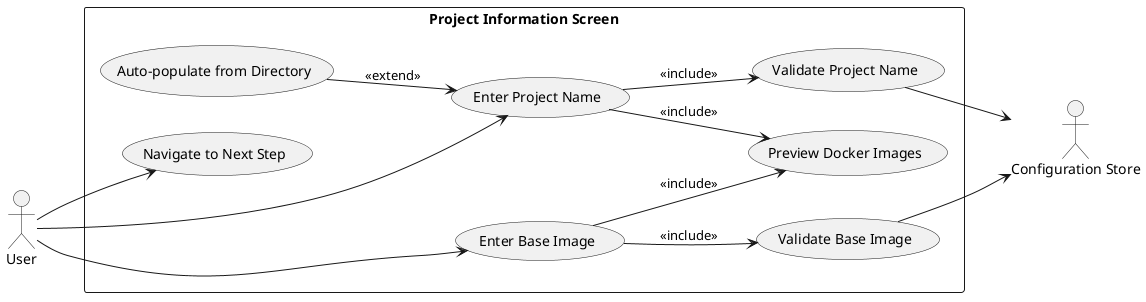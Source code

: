 @startuml
left to right direction
actor "User" as user
actor "Configuration Store" as config

rectangle "Project Information Screen" {
  usecase "Enter Project Name" as UC1
  usecase "Enter Base Image" as UC2
  usecase "Validate Project Name" as UC3
  usecase "Validate Base Image" as UC4
  usecase "Preview Docker Images" as UC5
  usecase "Auto-populate from Directory" as UC7
  usecase "Navigate to Next Step" as UC8
}

user --> UC1
user --> UC2
user --> UC8
UC1 --> UC3 : <<include>>
UC2 --> UC4 : <<include>>
UC1 --> UC5 : <<include>>
UC2 --> UC5 : <<include>>
UC3 --> config
UC4 --> config
UC7 --> UC1 : <<extend>>
@enduml